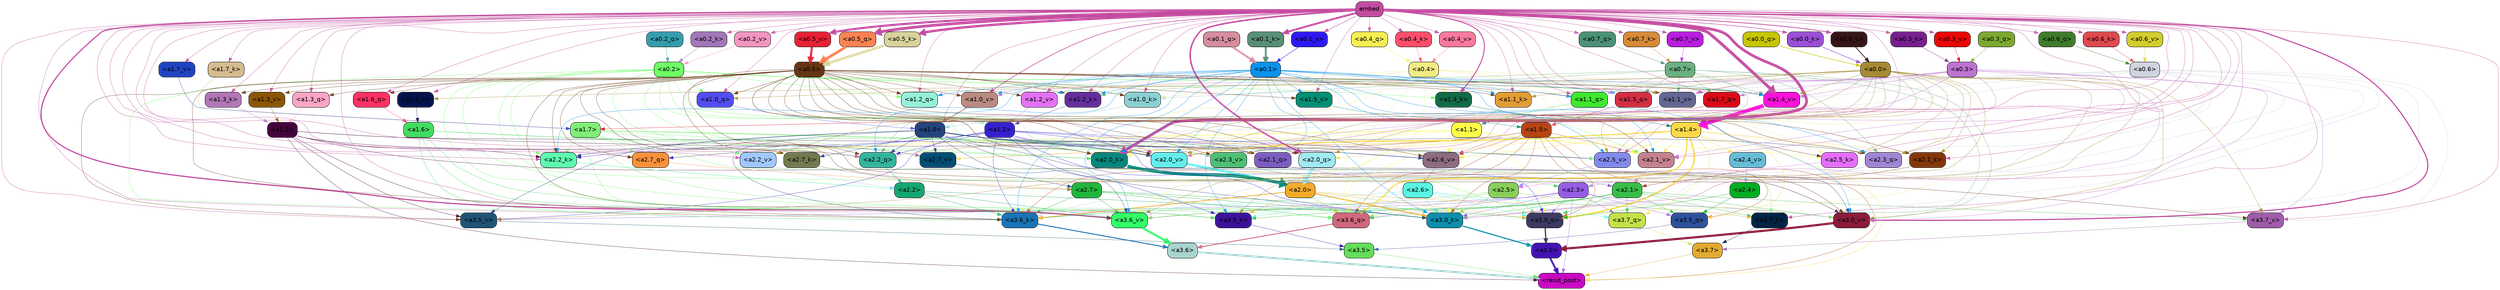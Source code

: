 strict digraph "" {
	graph [bgcolor=transparent,
		layout=dot,
		overlap=false,
		splines=true
	];
	"<a3.7>"	[color=black,
		fillcolor="#e2aa31",
		fontname=Helvetica,
		shape=box,
		style="filled, rounded"];
	"<resid_post>"	[color=black,
		fillcolor="#ca0ac3",
		fontname=Helvetica,
		shape=box,
		style="filled, rounded"];
	"<a3.7>" -> "<resid_post>"	[color="#e2aa31",
		penwidth=0.6239100098609924];
	"<a3.6>"	[color=black,
		fillcolor="#a8d4d0",
		fontname=Helvetica,
		shape=box,
		style="filled, rounded"];
	"<a3.6>" -> "<resid_post>"	[color="#a8d4d0",
		penwidth=4.569062113761902];
	"<a3.5>"	[color=black,
		fillcolor="#63de5b",
		fontname=Helvetica,
		shape=box,
		style="filled, rounded"];
	"<a3.5>" -> "<resid_post>"	[color="#63de5b",
		penwidth=0.6];
	"<a3.0>"	[color=black,
		fillcolor="#4312b6",
		fontname=Helvetica,
		shape=box,
		style="filled, rounded"];
	"<a3.0>" -> "<resid_post>"	[color="#4312b6",
		penwidth=4.283544182777405];
	"<a2.3>"	[color=black,
		fillcolor="#955de6",
		fontname=Helvetica,
		shape=box,
		style="filled, rounded"];
	"<a2.3>" -> "<resid_post>"	[color="#955de6",
		penwidth=0.6];
	"<a3.7_q>"	[color=black,
		fillcolor="#c4e149",
		fontname=Helvetica,
		shape=box,
		style="filled, rounded"];
	"<a2.3>" -> "<a3.7_q>"	[color="#955de6",
		penwidth=0.6];
	"<a3.6_q>"	[color=black,
		fillcolor="#cf687e",
		fontname=Helvetica,
		shape=box,
		style="filled, rounded"];
	"<a2.3>" -> "<a3.6_q>"	[color="#955de6",
		penwidth=0.6];
	"<a3.5_q>"	[color=black,
		fillcolor="#2d519b",
		fontname=Helvetica,
		shape=box,
		style="filled, rounded"];
	"<a2.3>" -> "<a3.5_q>"	[color="#955de6",
		penwidth=0.6];
	"<a3.0_q>"	[color=black,
		fillcolor="#3c3a61",
		fontname=Helvetica,
		shape=box,
		style="filled, rounded"];
	"<a2.3>" -> "<a3.0_q>"	[color="#955de6",
		penwidth=0.6];
	"<a3.0_k>"	[color=black,
		fillcolor="#0d8eab",
		fontname=Helvetica,
		shape=box,
		style="filled, rounded"];
	"<a2.3>" -> "<a3.0_k>"	[color="#955de6",
		penwidth=0.6];
	"<a3.6_v>"	[color=black,
		fillcolor="#31fe69",
		fontname=Helvetica,
		shape=box,
		style="filled, rounded"];
	"<a2.3>" -> "<a3.6_v>"	[color="#955de6",
		penwidth=0.6];
	"<a3.5_v>"	[color=black,
		fillcolor="#1f5475",
		fontname=Helvetica,
		shape=box,
		style="filled, rounded"];
	"<a2.3>" -> "<a3.5_v>"	[color="#955de6",
		penwidth=0.6];
	"<a3.0_v>"	[color=black,
		fillcolor="#8b1b3b",
		fontname=Helvetica,
		shape=box,
		style="filled, rounded"];
	"<a2.3>" -> "<a3.0_v>"	[color="#955de6",
		penwidth=0.6];
	"<a1.5>"	[color=black,
		fillcolor="#b74412",
		fontname=Helvetica,
		shape=box,
		style="filled, rounded"];
	"<a1.5>" -> "<resid_post>"	[color="#b74412",
		penwidth=0.6];
	"<a1.5>" -> "<a3.6_q>"	[color="#b74412",
		penwidth=0.6];
	"<a1.5>" -> "<a3.5_q>"	[color="#b74412",
		penwidth=0.6];
	"<a1.5>" -> "<a3.0_q>"	[color="#b74412",
		penwidth=0.6];
	"<a3.6_k>"	[color=black,
		fillcolor="#1a74b6",
		fontname=Helvetica,
		shape=box,
		style="filled, rounded"];
	"<a1.5>" -> "<a3.6_k>"	[color="#b74412",
		penwidth=0.6];
	"<a1.5>" -> "<a3.0_k>"	[color="#b74412",
		penwidth=0.6];
	"<a2.2_q>"	[color=black,
		fillcolor="#32b59b",
		fontname=Helvetica,
		shape=box,
		style="filled, rounded"];
	"<a1.5>" -> "<a2.2_q>"	[color="#b74412",
		penwidth=0.6];
	"<a2.7_v>"	[color=black,
		fillcolor="#024e73",
		fontname=Helvetica,
		shape=box,
		style="filled, rounded"];
	"<a1.5>" -> "<a2.7_v>"	[color="#b74412",
		penwidth=0.6];
	"<a2.6_v>"	[color=black,
		fillcolor="#8e6b80",
		fontname=Helvetica,
		shape=box,
		style="filled, rounded"];
	"<a1.5>" -> "<a2.6_v>"	[color="#b74412",
		penwidth=0.6];
	"<a2.1_v>"	[color=black,
		fillcolor="#c4818d",
		fontname=Helvetica,
		shape=box,
		style="filled, rounded"];
	"<a1.5>" -> "<a2.1_v>"	[color="#b74412",
		penwidth=0.6];
	"<a1.4>"	[color=black,
		fillcolor="#fbd947",
		fontname=Helvetica,
		shape=box,
		style="filled, rounded"];
	"<a1.4>" -> "<resid_post>"	[color="#fbd947",
		penwidth=0.6];
	"<a1.4>" -> "<a3.7_q>"	[color="#fbd947",
		penwidth=0.6];
	"<a1.4>" -> "<a3.6_q>"	[color="#fbd947",
		penwidth=2.7536282539367676];
	"<a1.4>" -> "<a3.5_q>"	[color="#fbd947",
		penwidth=0.6];
	"<a1.4>" -> "<a3.0_q>"	[color="#fbd947",
		penwidth=3.3369133472442627];
	"<a2.3_q>"	[color=black,
		fillcolor="#9f85d4",
		fontname=Helvetica,
		shape=box,
		style="filled, rounded"];
	"<a1.4>" -> "<a2.3_q>"	[color="#fbd947",
		penwidth=0.6];
	"<a1.4>" -> "<a2.2_q>"	[color="#fbd947",
		penwidth=0.6];
	"<a2.1_q>"	[color=black,
		fillcolor="#7c5cc0",
		fontname=Helvetica,
		shape=box,
		style="filled, rounded"];
	"<a1.4>" -> "<a2.1_q>"	[color="#fbd947",
		penwidth=0.6];
	"<a2.0_q>"	[color=black,
		fillcolor="#a1e8f0",
		fontname=Helvetica,
		shape=box,
		style="filled, rounded"];
	"<a1.4>" -> "<a2.0_q>"	[color="#fbd947",
		penwidth=0.6];
	"<a2.1_k>"	[color=black,
		fillcolor="#833609",
		fontname=Helvetica,
		shape=box,
		style="filled, rounded"];
	"<a1.4>" -> "<a2.1_k>"	[color="#fbd947",
		penwidth=0.6];
	"<a1.4>" -> "<a2.7_v>"	[color="#fbd947",
		penwidth=0.6];
	"<a1.4>" -> "<a2.6_v>"	[color="#fbd947",
		penwidth=0.6];
	"<a2.5_v>"	[color=black,
		fillcolor="#818aec",
		fontname=Helvetica,
		shape=box,
		style="filled, rounded"];
	"<a1.4>" -> "<a2.5_v>"	[color="#fbd947",
		penwidth=0.6];
	"<a2.4_v>"	[color=black,
		fillcolor="#65bcd7",
		fontname=Helvetica,
		shape=box,
		style="filled, rounded"];
	"<a1.4>" -> "<a2.4_v>"	[color="#fbd947",
		penwidth=0.6];
	"<a1.4>" -> "<a2.1_v>"	[color="#fbd947",
		penwidth=0.6];
	"<a2.0_v>"	[color=black,
		fillcolor="#64edeb",
		fontname=Helvetica,
		shape=box,
		style="filled, rounded"];
	"<a1.4>" -> "<a2.0_v>"	[color="#fbd947",
		penwidth=2.2818827629089355];
	"<a1.3>"	[color=black,
		fillcolor="#43033d",
		fontname=Helvetica,
		shape=box,
		style="filled, rounded"];
	"<a1.3>" -> "<resid_post>"	[color="#43033d",
		penwidth=0.6];
	"<a1.3>" -> "<a3.6_v>"	[color="#43033d",
		penwidth=0.6];
	"<a1.3>" -> "<a3.5_v>"	[color="#43033d",
		penwidth=0.6];
	"<a1.3>" -> "<a3.0_v>"	[color="#43033d",
		penwidth=0.6];
	"<a1.3>" -> "<a2.2_q>"	[color="#43033d",
		penwidth=0.6];
	"<a1.3>" -> "<a2.1_q>"	[color="#43033d",
		penwidth=0.6];
	"<a2.2_k>"	[color=black,
		fillcolor="#5cfaae",
		fontname=Helvetica,
		shape=box,
		style="filled, rounded"];
	"<a1.3>" -> "<a2.2_k>"	[color="#43033d",
		penwidth=0.6];
	"<a1.3>" -> "<a2.5_v>"	[color="#43033d",
		penwidth=0.6];
	"<a3.7_q>" -> "<a3.7>"	[color="#c4e149",
		penwidth=0.6];
	"<a3.6_q>" -> "<a3.6>"	[color="#cf687e",
		penwidth=2.0344843566417694];
	"<a3.5_q>" -> "<a3.5>"	[color="#2d519b",
		penwidth=0.6];
	"<a3.0_q>" -> "<a3.0>"	[color="#3c3a61",
		penwidth=2.863015294075012];
	"<a3.7_k>"	[color=black,
		fillcolor="#002443",
		fontname=Helvetica,
		shape=box,
		style="filled, rounded"];
	"<a3.7_k>" -> "<a3.7>"	[color="#002443",
		penwidth=0.6];
	"<a3.6_k>" -> "<a3.6>"	[color="#1a74b6",
		penwidth=2.1770318150520325];
	"<a3.5_k>"	[color=black,
		fillcolor="#3d129b",
		fontname=Helvetica,
		shape=box,
		style="filled, rounded"];
	"<a3.5_k>" -> "<a3.5>"	[color="#3d129b",
		penwidth=0.6];
	"<a3.0_k>" -> "<a3.0>"	[color="#0d8eab",
		penwidth=2.6323853135108948];
	"<a3.7_v>"	[color=black,
		fillcolor="#9f5ca9",
		fontname=Helvetica,
		shape=box,
		style="filled, rounded"];
	"<a3.7_v>" -> "<a3.7>"	[color="#9f5ca9",
		penwidth=0.6];
	"<a3.6_v>" -> "<a3.6>"	[color="#31fe69",
		penwidth=4.972373723983765];
	"<a3.5_v>" -> "<a3.5>"	[color="#1f5475",
		penwidth=0.6];
	"<a3.0_v>" -> "<a3.0>"	[color="#8b1b3b",
		penwidth=5.1638524532318115];
	"<a2.6>"	[color=black,
		fillcolor="#59f4e3",
		fontname=Helvetica,
		shape=box,
		style="filled, rounded"];
	"<a2.6>" -> "<a3.7_q>"	[color="#59f4e3",
		penwidth=0.6];
	"<a2.6>" -> "<a3.6_q>"	[color="#59f4e3",
		penwidth=0.6];
	"<a2.6>" -> "<a3.0_q>"	[color="#59f4e3",
		penwidth=0.6];
	"<a2.6>" -> "<a3.7_k>"	[color="#59f4e3",
		penwidth=0.6];
	"<a2.6>" -> "<a3.6_k>"	[color="#59f4e3",
		penwidth=0.6];
	"<a2.6>" -> "<a3.5_k>"	[color="#59f4e3",
		penwidth=0.6];
	"<a2.6>" -> "<a3.0_k>"	[color="#59f4e3",
		penwidth=0.6];
	"<a2.1>"	[color=black,
		fillcolor="#39bd4a",
		fontname=Helvetica,
		shape=box,
		style="filled, rounded"];
	"<a2.1>" -> "<a3.7_q>"	[color="#39bd4a",
		penwidth=0.6];
	"<a2.1>" -> "<a3.6_q>"	[color="#39bd4a",
		penwidth=0.6];
	"<a2.1>" -> "<a3.5_q>"	[color="#39bd4a",
		penwidth=0.6];
	"<a2.1>" -> "<a3.0_q>"	[color="#39bd4a",
		penwidth=0.6];
	"<a2.1>" -> "<a3.7_k>"	[color="#39bd4a",
		penwidth=0.6];
	"<a2.1>" -> "<a3.6_k>"	[color="#39bd4a",
		penwidth=0.6];
	"<a2.1>" -> "<a3.5_k>"	[color="#39bd4a",
		penwidth=0.6];
	"<a2.1>" -> "<a3.0_k>"	[color="#39bd4a",
		penwidth=0.6];
	"<a2.1>" -> "<a3.7_v>"	[color="#39bd4a",
		penwidth=0.6];
	"<a2.1>" -> "<a3.6_v>"	[color="#39bd4a",
		penwidth=0.6];
	"<a2.1>" -> "<a3.0_v>"	[color="#39bd4a",
		penwidth=0.6];
	"<a2.7>"	[color=black,
		fillcolor="#1eb73c",
		fontname=Helvetica,
		shape=box,
		style="filled, rounded"];
	"<a2.7>" -> "<a3.6_q>"	[color="#1eb73c",
		penwidth=0.6];
	"<a2.7>" -> "<a3.0_q>"	[color="#1eb73c",
		penwidth=0.6];
	"<a2.7>" -> "<a3.6_k>"	[color="#1eb73c",
		penwidth=0.6];
	"<a2.7>" -> "<a3.0_k>"	[color="#1eb73c",
		penwidth=0.6];
	"<a2.7>" -> "<a3.6_v>"	[color="#1eb73c",
		penwidth=0.6];
	"<a2.5>"	[color=black,
		fillcolor="#88cf59",
		fontname=Helvetica,
		shape=box,
		style="filled, rounded"];
	"<a2.5>" -> "<a3.6_q>"	[color="#88cf59",
		penwidth=0.6];
	"<a2.5>" -> "<a3.0_q>"	[color="#88cf59",
		penwidth=0.6];
	"<a2.5>" -> "<a3.0_k>"	[color="#88cf59",
		penwidth=0.6];
	"<a2.5>" -> "<a3.6_v>"	[color="#88cf59",
		penwidth=0.6];
	"<a2.5>" -> "<a3.0_v>"	[color="#88cf59",
		penwidth=0.6];
	"<a2.0>"	[color=black,
		fillcolor="#f2aa2a",
		fontname=Helvetica,
		shape=box,
		style="filled, rounded"];
	"<a2.0>" -> "<a3.6_q>"	[color="#f2aa2a",
		penwidth=0.6];
	"<a2.0>" -> "<a3.0_q>"	[color="#f2aa2a",
		penwidth=0.6];
	"<a2.0>" -> "<a3.7_k>"	[color="#f2aa2a",
		penwidth=0.6];
	"<a2.0>" -> "<a3.6_k>"	[color="#f2aa2a",
		penwidth=1.7047871947288513];
	"<a2.0>" -> "<a3.5_k>"	[color="#f2aa2a",
		penwidth=0.6];
	"<a2.0>" -> "<a3.0_k>"	[color="#f2aa2a",
		penwidth=2.239806979894638];
	"<a1.1>"	[color=black,
		fillcolor="#fdfd48",
		fontname=Helvetica,
		shape=box,
		style="filled, rounded"];
	"<a1.1>" -> "<a3.6_q>"	[color="#fdfd48",
		penwidth=0.6];
	"<a1.1>" -> "<a3.0_q>"	[color="#fdfd48",
		penwidth=0.6];
	"<a1.1>" -> "<a3.0_k>"	[color="#fdfd48",
		penwidth=0.6];
	"<a1.1>" -> "<a3.6_v>"	[color="#fdfd48",
		penwidth=0.6];
	"<a2.7_q>"	[color=black,
		fillcolor="#fa913a",
		fontname=Helvetica,
		shape=box,
		style="filled, rounded"];
	"<a1.1>" -> "<a2.7_q>"	[color="#fdfd48",
		penwidth=0.6];
	"<a2.5_k>"	[color=black,
		fillcolor="#e46dfb",
		fontname=Helvetica,
		shape=box,
		style="filled, rounded"];
	"<a1.1>" -> "<a2.5_k>"	[color="#fdfd48",
		penwidth=0.6];
	"<a2.0_k>"	[color=black,
		fillcolor="#05877d",
		fontname=Helvetica,
		shape=box,
		style="filled, rounded"];
	"<a1.1>" -> "<a2.0_k>"	[color="#fdfd48",
		penwidth=0.6];
	"<a1.1>" -> "<a2.6_v>"	[color="#fdfd48",
		penwidth=0.6];
	"<a2.2_v>"	[color=black,
		fillcolor="#a0c8ff",
		fontname=Helvetica,
		shape=box,
		style="filled, rounded"];
	"<a1.1>" -> "<a2.2_v>"	[color="#fdfd48",
		penwidth=0.6];
	"<a1.1>" -> "<a2.1_v>"	[color="#fdfd48",
		penwidth=0.6];
	"<a1.1>" -> "<a2.0_v>"	[color="#fdfd48",
		penwidth=0.6];
	"<a0.4>"	[color=black,
		fillcolor="#f1eb82",
		fontname=Helvetica,
		shape=box,
		style="filled, rounded"];
	"<a0.4>" -> "<a3.6_q>"	[color="#f1eb82",
		penwidth=0.6];
	"<a0.4>" -> "<a3.0_q>"	[color="#f1eb82",
		penwidth=0.6];
	"<a0.4>" -> "<a3.6_k>"	[color="#f1eb82",
		penwidth=0.6];
	"<a0.4>" -> "<a2.5_k>"	[color="#f1eb82",
		penwidth=0.6];
	"<a0.4>" -> "<a2.0_k>"	[color="#f1eb82",
		penwidth=0.6];
	"<a1.4_k>"	[color=black,
		fillcolor="#106a45",
		fontname=Helvetica,
		shape=box,
		style="filled, rounded"];
	"<a0.4>" -> "<a1.4_k>"	[color="#f1eb82",
		penwidth=0.6];
	"<a1.1_k>"	[color=black,
		fillcolor="#e39c34",
		fontname=Helvetica,
		shape=box,
		style="filled, rounded"];
	"<a0.4>" -> "<a1.1_k>"	[color="#f1eb82",
		penwidth=0.6];
	"<a1.0_k>"	[color=black,
		fillcolor="#8ad0d2",
		fontname=Helvetica,
		shape=box,
		style="filled, rounded"];
	"<a0.4>" -> "<a1.0_k>"	[color="#f1eb82",
		penwidth=0.6];
	"<a1.4_v>"	[color=black,
		fillcolor="#fa12db",
		fontname=Helvetica,
		shape=box,
		style="filled, rounded"];
	"<a0.4>" -> "<a1.4_v>"	[color="#f1eb82",
		penwidth=0.6];
	"<a1.2_v>"	[color=black,
		fillcolor="#e371f2",
		fontname=Helvetica,
		shape=box,
		style="filled, rounded"];
	"<a0.4>" -> "<a1.2_v>"	[color="#f1eb82",
		penwidth=0.6];
	"<a0.2>"	[color=black,
		fillcolor="#6ffe66",
		fontname=Helvetica,
		shape=box,
		style="filled, rounded"];
	"<a0.2>" -> "<a3.6_q>"	[color="#6ffe66",
		penwidth=0.6];
	"<a0.2>" -> "<a3.0_q>"	[color="#6ffe66",
		penwidth=0.6];
	"<a0.2>" -> "<a3.6_k>"	[color="#6ffe66",
		penwidth=0.6];
	"<a0.2>" -> "<a3.0_k>"	[color="#6ffe66",
		penwidth=0.6];
	"<a0.2>" -> "<a2.2_q>"	[color="#6ffe66",
		penwidth=0.6];
	"<a0.2>" -> "<a2.2_k>"	[color="#6ffe66",
		penwidth=0.6];
	"<a0.2>" -> "<a2.0_k>"	[color="#6ffe66",
		penwidth=0.6];
	"<a0.2>" -> "<a2.7_v>"	[color="#6ffe66",
		penwidth=0.6];
	"<a0.2>" -> "<a2.1_v>"	[color="#6ffe66",
		penwidth=0.6];
	"<a0.2>" -> "<a2.0_v>"	[color="#6ffe66",
		penwidth=0.6];
	"<a1.5_q>"	[color=black,
		fillcolor="#d42d42",
		fontname=Helvetica,
		shape=box,
		style="filled, rounded"];
	"<a0.2>" -> "<a1.5_q>"	[color="#6ffe66",
		penwidth=0.6];
	"<a1.2_q>"	[color=black,
		fillcolor="#95f2d8",
		fontname=Helvetica,
		shape=box,
		style="filled, rounded"];
	"<a0.2>" -> "<a1.2_q>"	[color="#6ffe66",
		penwidth=0.6];
	"<a1.0_q>"	[color=black,
		fillcolor="#524df2",
		fontname=Helvetica,
		shape=box,
		style="filled, rounded"];
	"<a0.2>" -> "<a1.0_q>"	[color="#6ffe66",
		penwidth=0.6];
	"<a0.2>" -> "<a1.4_k>"	[color="#6ffe66",
		penwidth=0.6];
	"<a0.2>" -> "<a1.0_k>"	[color="#6ffe66",
		penwidth=0.6];
	"<a0.2>" -> "<a1.4_v>"	[color="#6ffe66",
		penwidth=0.6];
	"<a2.4>"	[color=black,
		fillcolor="#03ad20",
		fontname=Helvetica,
		shape=box,
		style="filled, rounded"];
	"<a2.4>" -> "<a3.5_q>"	[color="#03ad20",
		penwidth=0.6];
	"<a2.4>" -> "<a3.0_q>"	[color="#03ad20",
		penwidth=0.6];
	"<a1.2>"	[color=black,
		fillcolor="#351fcf",
		fontname=Helvetica,
		shape=box,
		style="filled, rounded"];
	"<a1.2>" -> "<a3.0_q>"	[color="#351fcf",
		penwidth=0.6];
	"<a1.2>" -> "<a3.6_k>"	[color="#351fcf",
		penwidth=0.6];
	"<a1.2>" -> "<a3.5_k>"	[color="#351fcf",
		penwidth=0.6];
	"<a1.2>" -> "<a3.0_k>"	[color="#351fcf",
		penwidth=0.6];
	"<a1.2>" -> "<a3.5_v>"	[color="#351fcf",
		penwidth=0.6];
	"<a1.2>" -> "<a2.7_q>"	[color="#351fcf",
		penwidth=0.6];
	"<a1.2>" -> "<a2.2_q>"	[color="#351fcf",
		penwidth=0.6];
	"<a1.2>" -> "<a2.2_k>"	[color="#351fcf",
		penwidth=0.6];
	"<a1.2>" -> "<a2.6_v>"	[color="#351fcf",
		penwidth=0.6];
	"<a1.2>" -> "<a2.5_v>"	[color="#351fcf",
		penwidth=0.6];
	"<a2.3_v>"	[color=black,
		fillcolor="#4ebf75",
		fontname=Helvetica,
		shape=box,
		style="filled, rounded"];
	"<a1.2>" -> "<a2.3_v>"	[color="#351fcf",
		penwidth=0.6];
	"<a1.2>" -> "<a2.0_v>"	[color="#351fcf",
		penwidth=0.6];
	"<a1.7>"	[color=black,
		fillcolor="#7fee78",
		fontname=Helvetica,
		shape=box,
		style="filled, rounded"];
	"<a1.7>" -> "<a3.7_k>"	[color="#7fee78",
		penwidth=0.6];
	"<a1.7>" -> "<a3.5_k>"	[color="#7fee78",
		penwidth=0.6];
	"<a1.7>" -> "<a3.6_v>"	[color="#7fee78",
		penwidth=0.6];
	"<a1.7>" -> "<a2.7_q>"	[color="#7fee78",
		penwidth=0.6];
	"<a1.7>" -> "<a2.2_q>"	[color="#7fee78",
		penwidth=0.6];
	"<a1.7>" -> "<a2.0_q>"	[color="#7fee78",
		penwidth=0.6];
	"<a1.7>" -> "<a2.2_k>"	[color="#7fee78",
		penwidth=0.6];
	"<a1.7>" -> "<a2.0_k>"	[color="#7fee78",
		penwidth=0.6];
	"<a1.7>" -> "<a2.5_v>"	[color="#7fee78",
		penwidth=0.6];
	"<a1.7>" -> "<a2.3_v>"	[color="#7fee78",
		penwidth=0.6];
	"<a1.7>" -> "<a2.2_v>"	[color="#7fee78",
		penwidth=0.6];
	"<a0.7>"	[color=black,
		fillcolor="#6ab080",
		fontname=Helvetica,
		shape=box,
		style="filled, rounded"];
	"<a0.7>" -> "<a3.7_k>"	[color="#6ab080",
		penwidth=0.6];
	"<a0.7>" -> "<a3.0_v>"	[color="#6ab080",
		penwidth=0.6];
	"<a0.7>" -> "<a2.3_q>"	[color="#6ab080",
		penwidth=0.6];
	"<a0.7>" -> "<a2.2_q>"	[color="#6ab080",
		penwidth=0.6];
	"<a1.7_q>"	[color=black,
		fillcolor="#dc0918",
		fontname=Helvetica,
		shape=box,
		style="filled, rounded"];
	"<a0.7>" -> "<a1.7_q>"	[color="#6ab080",
		penwidth=0.6];
	"<a0.7>" -> "<a1.5_q>"	[color="#6ab080",
		penwidth=0.6];
	"<a1.1_q>"	[color=black,
		fillcolor="#3fe72e",
		fontname=Helvetica,
		shape=box,
		style="filled, rounded"];
	"<a0.7>" -> "<a1.1_q>"	[color="#6ab080",
		penwidth=0.6];
	"<a1.2_k>"	[color=black,
		fillcolor="#642e9c",
		fontname=Helvetica,
		shape=box,
		style="filled, rounded"];
	"<a0.7>" -> "<a1.2_k>"	[color="#6ab080",
		penwidth=0.6];
	"<a0.7>" -> "<a1.0_k>"	[color="#6ab080",
		penwidth=0.6];
	"<a0.7>" -> "<a1.4_v>"	[color="#6ab080",
		penwidth=0.6];
	"<a1.1_v>"	[color=black,
		fillcolor="#646694",
		fontname=Helvetica,
		shape=box,
		style="filled, rounded"];
	"<a0.7>" -> "<a1.1_v>"	[color="#6ab080",
		penwidth=0.6];
	"<a0.6>"	[color=black,
		fillcolor="#d0d4e0",
		fontname=Helvetica,
		shape=box,
		style="filled, rounded"];
	"<a0.6>" -> "<a3.7_k>"	[color="#d0d4e0",
		penwidth=0.6];
	"<a0.6>" -> "<a3.6_k>"	[color="#d0d4e0",
		penwidth=0.6];
	"<a0.6>" -> "<a3.0_k>"	[color="#d0d4e0",
		penwidth=0.6];
	"<a0.6>" -> "<a3.7_v>"	[color="#d0d4e0",
		penwidth=0.6];
	"<a0.6>" -> "<a3.6_v>"	[color="#d0d4e0",
		penwidth=0.6];
	"<a0.6>" -> "<a3.0_v>"	[color="#d0d4e0",
		penwidth=0.6];
	"<a0.6>" -> "<a2.3_q>"	[color="#d0d4e0",
		penwidth=0.6];
	"<a0.6>" -> "<a2.2_q>"	[color="#d0d4e0",
		penwidth=0.6];
	"<a0.6>" -> "<a1.5_q>"	[color="#d0d4e0",
		penwidth=0.6];
	"<a0.6>" -> "<a1.2_q>"	[color="#d0d4e0",
		penwidth=0.6];
	"<a0.6>" -> "<a1.0_k>"	[color="#d0d4e0",
		penwidth=0.6];
	"<a0.6>" -> "<a1.4_v>"	[color="#d0d4e0",
		penwidth=0.6];
	embed	[color=black,
		fillcolor="#c24b9f",
		fontname=Helvetica,
		shape=box,
		style="filled, rounded"];
	embed -> "<a3.7_k>"	[color="#c24b9f",
		penwidth=0.6];
	embed -> "<a3.6_k>"	[color="#c24b9f",
		penwidth=0.6];
	embed -> "<a3.5_k>"	[color="#c24b9f",
		penwidth=0.6];
	embed -> "<a3.0_k>"	[color="#c24b9f",
		penwidth=0.6];
	embed -> "<a3.7_v>"	[color="#c24b9f",
		penwidth=0.6];
	embed -> "<a3.6_v>"	[color="#c24b9f",
		penwidth=2.7369276881217957];
	embed -> "<a3.5_v>"	[color="#c24b9f",
		penwidth=0.6];
	embed -> "<a3.0_v>"	[color="#c24b9f",
		penwidth=2.5778204202651978];
	embed -> "<a2.7_q>"	[color="#c24b9f",
		penwidth=0.6];
	embed -> "<a2.3_q>"	[color="#c24b9f",
		penwidth=0.6];
	embed -> "<a2.2_q>"	[color="#c24b9f",
		penwidth=0.6];
	embed -> "<a2.1_q>"	[color="#c24b9f",
		penwidth=0.6];
	embed -> "<a2.0_q>"	[color="#c24b9f",
		penwidth=3.459219217300415];
	embed -> "<a2.5_k>"	[color="#c24b9f",
		penwidth=0.6];
	embed -> "<a2.2_k>"	[color="#c24b9f",
		penwidth=0.6363201141357422];
	embed -> "<a2.1_k>"	[color="#c24b9f",
		penwidth=0.6];
	embed -> "<a2.0_k>"	[color="#c24b9f",
		penwidth=6.407642982900143];
	embed -> "<a2.7_v>"	[color="#c24b9f",
		penwidth=0.6];
	embed -> "<a2.6_v>"	[color="#c24b9f",
		penwidth=0.6];
	embed -> "<a2.5_v>"	[color="#c24b9f",
		penwidth=0.6];
	embed -> "<a2.3_v>"	[color="#c24b9f",
		penwidth=0.6];
	embed -> "<a2.2_v>"	[color="#c24b9f",
		penwidth=0.6175012588500977];
	embed -> "<a2.1_v>"	[color="#c24b9f",
		penwidth=0.6];
	embed -> "<a2.0_v>"	[color="#c24b9f",
		penwidth=0.6];
	embed -> "<a1.7_q>"	[color="#c24b9f",
		penwidth=0.6];
	"<a1.6_q>"	[color=black,
		fillcolor="#fe3162",
		fontname=Helvetica,
		shape=box,
		style="filled, rounded"];
	embed -> "<a1.6_q>"	[color="#c24b9f",
		penwidth=0.6];
	embed -> "<a1.5_q>"	[color="#c24b9f",
		penwidth=0.6186923980712891];
	"<a1.3_q>"	[color=black,
		fillcolor="#faa6c6",
		fontname=Helvetica,
		shape=box,
		style="filled, rounded"];
	embed -> "<a1.3_q>"	[color="#c24b9f",
		penwidth=0.6];
	embed -> "<a1.2_q>"	[color="#c24b9f",
		penwidth=0.6];
	embed -> "<a1.1_q>"	[color="#c24b9f",
		penwidth=0.6];
	embed -> "<a1.0_q>"	[color="#c24b9f",
		penwidth=0.6];
	"<a1.7_k>"	[color=black,
		fillcolor="#d5bb8e",
		fontname=Helvetica,
		shape=box,
		style="filled, rounded"];
	embed -> "<a1.7_k>"	[color="#c24b9f",
		penwidth=0.6];
	embed -> "<a1.4_k>"	[color="#c24b9f",
		penwidth=2.1454997062683105];
	"<a1.3_k>"	[color=black,
		fillcolor="#b276b6",
		fontname=Helvetica,
		shape=box,
		style="filled, rounded"];
	embed -> "<a1.3_k>"	[color="#c24b9f",
		penwidth=0.6];
	embed -> "<a1.2_k>"	[color="#c24b9f",
		penwidth=0.6];
	embed -> "<a1.1_k>"	[color="#c24b9f",
		penwidth=0.6];
	embed -> "<a1.0_k>"	[color="#c24b9f",
		penwidth=0.6];
	"<a1.7_v>"	[color=black,
		fillcolor="#2044c2",
		fontname=Helvetica,
		shape=box,
		style="filled, rounded"];
	embed -> "<a1.7_v>"	[color="#c24b9f",
		penwidth=0.6];
	"<a1.6_v>"	[color=black,
		fillcolor="#05124b",
		fontname=Helvetica,
		shape=box,
		style="filled, rounded"];
	embed -> "<a1.6_v>"	[color="#c24b9f",
		penwidth=0.6];
	"<a1.5_v>"	[color=black,
		fillcolor="#038f74",
		fontname=Helvetica,
		shape=box,
		style="filled, rounded"];
	embed -> "<a1.5_v>"	[color="#c24b9f",
		penwidth=0.6];
	embed -> "<a1.4_v>"	[color="#c24b9f",
		penwidth=6.860090345144272];
	"<a1.3_v>"	[color=black,
		fillcolor="#8b5604",
		fontname=Helvetica,
		shape=box,
		style="filled, rounded"];
	embed -> "<a1.3_v>"	[color="#c24b9f",
		penwidth=0.6];
	embed -> "<a1.2_v>"	[color="#c24b9f",
		penwidth=0.6];
	embed -> "<a1.1_v>"	[color="#c24b9f",
		penwidth=0.6];
	"<a1.0_v>"	[color=black,
		fillcolor="#ba8a81",
		fontname=Helvetica,
		shape=box,
		style="filled, rounded"];
	embed -> "<a1.0_v>"	[color="#c24b9f",
		penwidth=1.2940821647644043];
	"<a0.7_q>"	[color=black,
		fillcolor="#4c9177",
		fontname=Helvetica,
		shape=box,
		style="filled, rounded"];
	embed -> "<a0.7_q>"	[color="#c24b9f",
		penwidth=0.6];
	"<a0.6_q>"	[color=black,
		fillcolor="#3e7b2a",
		fontname=Helvetica,
		shape=box,
		style="filled, rounded"];
	embed -> "<a0.6_q>"	[color="#c24b9f",
		penwidth=0.6];
	"<a0.5_q>"	[color=black,
		fillcolor="#fb8252",
		fontname=Helvetica,
		shape=box,
		style="filled, rounded"];
	embed -> "<a0.5_q>"	[color="#c24b9f",
		penwidth=6.432046175003052];
	"<a0.4_q>"	[color=black,
		fillcolor="#f6ee51",
		fontname=Helvetica,
		shape=box,
		style="filled, rounded"];
	embed -> "<a0.4_q>"	[color="#c24b9f",
		penwidth=0.6];
	"<a0.7_k>"	[color=black,
		fillcolor="#d78a38",
		fontname=Helvetica,
		shape=box,
		style="filled, rounded"];
	embed -> "<a0.7_k>"	[color="#c24b9f",
		penwidth=0.6];
	"<a0.6_k>"	[color=black,
		fillcolor="#de494f",
		fontname=Helvetica,
		shape=box,
		style="filled, rounded"];
	embed -> "<a0.6_k>"	[color="#c24b9f",
		penwidth=0.6];
	"<a0.5_k>"	[color=black,
		fillcolor="#d9d29b",
		fontname=Helvetica,
		shape=box,
		style="filled, rounded"];
	embed -> "<a0.5_k>"	[color="#c24b9f",
		penwidth=5.6277079582214355];
	"<a0.4_k>"	[color=black,
		fillcolor="#ff4d6a",
		fontname=Helvetica,
		shape=box,
		style="filled, rounded"];
	embed -> "<a0.4_k>"	[color="#c24b9f",
		penwidth=0.6];
	"<a0.3_k>"	[color=black,
		fillcolor="#771f8f",
		fontname=Helvetica,
		shape=box,
		style="filled, rounded"];
	embed -> "<a0.3_k>"	[color="#c24b9f",
		penwidth=0.6];
	"<a0.2_k>"	[color=black,
		fillcolor="#a277b8",
		fontname=Helvetica,
		shape=box,
		style="filled, rounded"];
	embed -> "<a0.2_k>"	[color="#c24b9f",
		penwidth=0.6036472320556641];
	"<a0.1_k>"	[color=black,
		fillcolor="#588e78",
		fontname=Helvetica,
		shape=box,
		style="filled, rounded"];
	embed -> "<a0.1_k>"	[color="#c24b9f",
		penwidth=4.451653957366943];
	"<a0.0_k>"	[color=black,
		fillcolor="#9b4ed7",
		fontname=Helvetica,
		shape=box,
		style="filled, rounded"];
	embed -> "<a0.0_k>"	[color="#c24b9f",
		penwidth=1.1249923706054688];
	"<a0.7_v>"	[color=black,
		fillcolor="#b91ddf",
		fontname=Helvetica,
		shape=box,
		style="filled, rounded"];
	embed -> "<a0.7_v>"	[color="#c24b9f",
		penwidth=0.6];
	"<a0.6_v>"	[color=black,
		fillcolor="#d2cc2d",
		fontname=Helvetica,
		shape=box,
		style="filled, rounded"];
	embed -> "<a0.6_v>"	[color="#c24b9f",
		penwidth=0.6];
	"<a0.5_v>"	[color=black,
		fillcolor="#e62136",
		fontname=Helvetica,
		shape=box,
		style="filled, rounded"];
	embed -> "<a0.5_v>"	[color="#c24b9f",
		penwidth=4.899768829345703];
	"<a0.4_v>"	[color=black,
		fillcolor="#fb789e",
		fontname=Helvetica,
		shape=box,
		style="filled, rounded"];
	embed -> "<a0.4_v>"	[color="#c24b9f",
		penwidth=0.6];
	"<a0.3_v>"	[color=black,
		fillcolor="#e90706",
		fontname=Helvetica,
		shape=box,
		style="filled, rounded"];
	embed -> "<a0.3_v>"	[color="#c24b9f",
		penwidth=0.6];
	"<a0.2_v>"	[color=black,
		fillcolor="#f295c0",
		fontname=Helvetica,
		shape=box,
		style="filled, rounded"];
	embed -> "<a0.2_v>"	[color="#c24b9f",
		penwidth=0.6];
	"<a0.1_v>"	[color=black,
		fillcolor="#2e18f2",
		fontname=Helvetica,
		shape=box,
		style="filled, rounded"];
	embed -> "<a0.1_v>"	[color="#c24b9f",
		penwidth=0.8765974044799805];
	"<a0.0_v>"	[color=black,
		fillcolor="#371417",
		fontname=Helvetica,
		shape=box,
		style="filled, rounded"];
	embed -> "<a0.0_v>"	[color="#c24b9f",
		penwidth=1.6807727813720703];
	"<a2.2>"	[color=black,
		fillcolor="#13a670",
		fontname=Helvetica,
		shape=box,
		style="filled, rounded"];
	"<a2.2>" -> "<a3.6_k>"	[color="#13a670",
		penwidth=0.6];
	"<a2.2>" -> "<a3.0_k>"	[color="#13a670",
		penwidth=0.6];
	"<a2.2>" -> "<a3.6_v>"	[color="#13a670",
		penwidth=0.6];
	"<a1.6>"	[color=black,
		fillcolor="#41dc5f",
		fontname=Helvetica,
		shape=box,
		style="filled, rounded"];
	"<a1.6>" -> "<a3.6_k>"	[color="#41dc5f",
		penwidth=0.6];
	"<a1.6>" -> "<a3.5_k>"	[color="#41dc5f",
		penwidth=0.6];
	"<a1.6>" -> "<a3.6_v>"	[color="#41dc5f",
		penwidth=0.6];
	"<a1.6>" -> "<a2.0_k>"	[color="#41dc5f",
		penwidth=0.6];
	"<a1.6>" -> "<a2.0_v>"	[color="#41dc5f",
		penwidth=0.6];
	"<a1.0>"	[color=black,
		fillcolor="#24437d",
		fontname=Helvetica,
		shape=box,
		style="filled, rounded"];
	"<a1.0>" -> "<a3.6_k>"	[color="#24437d",
		penwidth=0.6];
	"<a1.0>" -> "<a3.0_k>"	[color="#24437d",
		penwidth=0.6];
	"<a1.0>" -> "<a3.6_v>"	[color="#24437d",
		penwidth=0.6];
	"<a1.0>" -> "<a3.5_v>"	[color="#24437d",
		penwidth=0.6];
	"<a1.0>" -> "<a3.0_v>"	[color="#24437d",
		penwidth=0.6];
	"<a1.0>" -> "<a2.3_q>"	[color="#24437d",
		penwidth=0.6];
	"<a1.0>" -> "<a2.2_q>"	[color="#24437d",
		penwidth=0.6];
	"<a1.0>" -> "<a2.1_q>"	[color="#24437d",
		penwidth=0.6];
	"<a2.7_k>"	[color=black,
		fillcolor="#72794f",
		fontname=Helvetica,
		shape=box,
		style="filled, rounded"];
	"<a1.0>" -> "<a2.7_k>"	[color="#24437d",
		penwidth=0.6];
	"<a1.0>" -> "<a2.2_k>"	[color="#24437d",
		penwidth=0.6];
	"<a1.0>" -> "<a2.0_k>"	[color="#24437d",
		penwidth=0.6];
	"<a1.0>" -> "<a2.7_v>"	[color="#24437d",
		penwidth=0.6];
	"<a1.0>" -> "<a2.6_v>"	[color="#24437d",
		penwidth=0.6];
	"<a1.0>" -> "<a2.0_v>"	[color="#24437d",
		penwidth=1.2978954315185547];
	"<a0.5>"	[color=black,
		fillcolor="#653514",
		fontname=Helvetica,
		shape=box,
		style="filled, rounded"];
	"<a0.5>" -> "<a3.6_k>"	[color="#653514",
		penwidth=0.6];
	"<a0.5>" -> "<a3.7_v>"	[color="#653514",
		penwidth=0.6];
	"<a0.5>" -> "<a3.6_v>"	[color="#653514",
		penwidth=0.6];
	"<a0.5>" -> "<a3.5_v>"	[color="#653514",
		penwidth=0.6];
	"<a0.5>" -> "<a3.0_v>"	[color="#653514",
		penwidth=0.6];
	"<a0.5>" -> "<a2.7_q>"	[color="#653514",
		penwidth=0.6];
	"<a0.5>" -> "<a2.3_q>"	[color="#653514",
		penwidth=0.6];
	"<a0.5>" -> "<a2.2_q>"	[color="#653514",
		penwidth=0.6];
	"<a0.5>" -> "<a2.1_q>"	[color="#653514",
		penwidth=0.6];
	"<a0.5>" -> "<a2.0_q>"	[color="#653514",
		penwidth=0.6];
	"<a0.5>" -> "<a2.7_k>"	[color="#653514",
		penwidth=0.6];
	"<a0.5>" -> "<a2.5_k>"	[color="#653514",
		penwidth=0.6];
	"<a0.5>" -> "<a2.2_k>"	[color="#653514",
		penwidth=0.6];
	"<a0.5>" -> "<a2.1_k>"	[color="#653514",
		penwidth=0.6];
	"<a0.5>" -> "<a2.0_k>"	[color="#653514",
		penwidth=0.7721366882324219];
	"<a0.5>" -> "<a2.6_v>"	[color="#653514",
		penwidth=0.6];
	"<a0.5>" -> "<a2.3_v>"	[color="#653514",
		penwidth=0.6];
	"<a0.5>" -> "<a2.1_v>"	[color="#653514",
		penwidth=0.6];
	"<a0.5>" -> "<a2.0_v>"	[color="#653514",
		penwidth=0.6];
	"<a0.5>" -> "<a1.6_q>"	[color="#653514",
		penwidth=0.6];
	"<a0.5>" -> "<a1.3_q>"	[color="#653514",
		penwidth=0.6];
	"<a0.5>" -> "<a1.2_q>"	[color="#653514",
		penwidth=0.6];
	"<a0.5>" -> "<a1.1_q>"	[color="#653514",
		penwidth=0.6];
	"<a0.5>" -> "<a1.0_q>"	[color="#653514",
		penwidth=0.6];
	"<a0.5>" -> "<a1.3_k>"	[color="#653514",
		penwidth=0.6];
	"<a0.5>" -> "<a1.2_k>"	[color="#653514",
		penwidth=0.6];
	"<a0.5>" -> "<a1.1_k>"	[color="#653514",
		penwidth=0.6];
	"<a0.5>" -> "<a1.0_k>"	[color="#653514",
		penwidth=0.6];
	"<a0.5>" -> "<a1.5_v>"	[color="#653514",
		penwidth=0.6];
	"<a0.5>" -> "<a1.4_v>"	[color="#653514",
		penwidth=1.0206317901611328];
	"<a0.5>" -> "<a1.3_v>"	[color="#653514",
		penwidth=0.6];
	"<a0.5>" -> "<a1.2_v>"	[color="#653514",
		penwidth=0.6];
	"<a0.5>" -> "<a1.1_v>"	[color="#653514",
		penwidth=0.6];
	"<a0.5>" -> "<a1.0_v>"	[color="#653514",
		penwidth=0.6];
	"<a0.1>"	[color=black,
		fillcolor="#0a92eb",
		fontname=Helvetica,
		shape=box,
		style="filled, rounded"];
	"<a0.1>" -> "<a3.6_k>"	[color="#0a92eb",
		penwidth=0.6];
	"<a0.1>" -> "<a3.5_k>"	[color="#0a92eb",
		penwidth=0.6];
	"<a0.1>" -> "<a3.0_k>"	[color="#0a92eb",
		penwidth=0.6];
	"<a0.1>" -> "<a3.6_v>"	[color="#0a92eb",
		penwidth=0.6];
	"<a0.1>" -> "<a3.0_v>"	[color="#0a92eb",
		penwidth=0.6];
	"<a0.1>" -> "<a2.3_q>"	[color="#0a92eb",
		penwidth=0.6];
	"<a0.1>" -> "<a2.2_q>"	[color="#0a92eb",
		penwidth=0.6];
	"<a0.1>" -> "<a2.2_k>"	[color="#0a92eb",
		penwidth=0.6];
	"<a0.1>" -> "<a2.0_k>"	[color="#0a92eb",
		penwidth=0.6];
	"<a0.1>" -> "<a2.5_v>"	[color="#0a92eb",
		penwidth=0.6];
	"<a0.1>" -> "<a2.3_v>"	[color="#0a92eb",
		penwidth=0.6];
	"<a0.1>" -> "<a2.1_v>"	[color="#0a92eb",
		penwidth=0.6];
	"<a0.1>" -> "<a2.0_v>"	[color="#0a92eb",
		penwidth=0.6];
	"<a0.1>" -> "<a1.5_q>"	[color="#0a92eb",
		penwidth=0.6];
	"<a0.1>" -> "<a1.2_q>"	[color="#0a92eb",
		penwidth=0.6];
	"<a0.1>" -> "<a1.1_q>"	[color="#0a92eb",
		penwidth=0.6];
	"<a0.1>" -> "<a1.2_k>"	[color="#0a92eb",
		penwidth=0.6];
	"<a0.1>" -> "<a1.1_k>"	[color="#0a92eb",
		penwidth=0.6];
	"<a0.1>" -> "<a1.5_v>"	[color="#0a92eb",
		penwidth=0.6];
	"<a0.1>" -> "<a1.4_v>"	[color="#0a92eb",
		penwidth=0.6];
	"<a0.1>" -> "<a1.2_v>"	[color="#0a92eb",
		penwidth=0.6];
	"<a0.1>" -> "<a1.0_v>"	[color="#0a92eb",
		penwidth=0.6];
	"<a0.0>"	[color=black,
		fillcolor="#a78a32",
		fontname=Helvetica,
		shape=box,
		style="filled, rounded"];
	"<a0.0>" -> "<a3.5_k>"	[color="#a78a32",
		penwidth=0.6];
	"<a0.0>" -> "<a3.7_v>"	[color="#a78a32",
		penwidth=0.6];
	"<a0.0>" -> "<a3.6_v>"	[color="#a78a32",
		penwidth=0.6];
	"<a0.0>" -> "<a3.5_v>"	[color="#a78a32",
		penwidth=0.6];
	"<a0.0>" -> "<a3.0_v>"	[color="#a78a32",
		penwidth=0.6];
	"<a0.0>" -> "<a2.3_q>"	[color="#a78a32",
		penwidth=0.6];
	"<a0.0>" -> "<a2.0_q>"	[color="#a78a32",
		penwidth=0.6];
	"<a0.0>" -> "<a2.5_k>"	[color="#a78a32",
		penwidth=0.6];
	"<a0.0>" -> "<a2.1_k>"	[color="#a78a32",
		penwidth=0.6];
	"<a0.0>" -> "<a2.0_k>"	[color="#a78a32",
		penwidth=0.6];
	"<a0.0>" -> "<a2.5_v>"	[color="#a78a32",
		penwidth=0.6];
	"<a0.0>" -> "<a2.3_v>"	[color="#a78a32",
		penwidth=0.6];
	"<a0.0>" -> "<a2.2_v>"	[color="#a78a32",
		penwidth=0.6];
	"<a0.0>" -> "<a2.0_v>"	[color="#a78a32",
		penwidth=0.6];
	"<a0.0>" -> "<a1.5_q>"	[color="#a78a32",
		penwidth=0.6];
	"<a0.0>" -> "<a1.0_q>"	[color="#a78a32",
		penwidth=0.6];
	"<a0.0>" -> "<a1.1_k>"	[color="#a78a32",
		penwidth=0.6];
	"<a0.0>" -> "<a1.6_v>"	[color="#a78a32",
		penwidth=0.6];
	"<a0.0>" -> "<a1.4_v>"	[color="#a78a32",
		penwidth=0.6];
	"<a0.0>" -> "<a1.1_v>"	[color="#a78a32",
		penwidth=0.6];
	"<a0.3>"	[color=black,
		fillcolor="#bd73d0",
		fontname=Helvetica,
		shape=box,
		style="filled, rounded"];
	"<a0.3>" -> "<a3.0_k>"	[color="#bd73d0",
		penwidth=0.6];
	"<a0.3>" -> "<a3.7_v>"	[color="#bd73d0",
		penwidth=0.6];
	"<a0.3>" -> "<a3.0_v>"	[color="#bd73d0",
		penwidth=0.6];
	"<a0.3>" -> "<a2.5_v>"	[color="#bd73d0",
		penwidth=0.6];
	"<a0.3>" -> "<a2.1_v>"	[color="#bd73d0",
		penwidth=0.6];
	"<a0.3>" -> "<a2.0_v>"	[color="#bd73d0",
		penwidth=0.6];
	"<a0.3>" -> "<a1.7_q>"	[color="#bd73d0",
		penwidth=0.6];
	"<a0.3>" -> "<a1.1_q>"	[color="#bd73d0",
		penwidth=0.6];
	"<a0.3>" -> "<a1.4_v>"	[color="#bd73d0",
		penwidth=0.6];
	"<a0.3>" -> "<a1.1_v>"	[color="#bd73d0",
		penwidth=0.6];
	"<a0.3>" -> "<a1.0_v>"	[color="#bd73d0",
		penwidth=0.6];
	"<a2.7_q>" -> "<a2.7>"	[color="#fa913a",
		penwidth=0.6];
	"<a2.3_q>" -> "<a2.3>"	[color="#9f85d4",
		penwidth=0.6];
	"<a2.2_q>" -> "<a2.2>"	[color="#32b59b",
		penwidth=0.7441773414611816];
	"<a2.1_q>" -> "<a2.1>"	[color="#7c5cc0",
		penwidth=0.6];
	"<a2.0_q>" -> "<a2.0>"	[color="#a1e8f0",
		penwidth=6.422367453575134];
	"<a2.7_k>" -> "<a2.7>"	[color="#72794f",
		penwidth=0.6];
	"<a2.5_k>" -> "<a2.5>"	[color="#e46dfb",
		penwidth=0.6];
	"<a2.2_k>" -> "<a2.2>"	[color="#5cfaae",
		penwidth=0.8810110092163086];
	"<a2.1_k>" -> "<a2.1>"	[color="#833609",
		penwidth=0.6];
	"<a2.0_k>" -> "<a2.0>"	[color="#05877d",
		penwidth=7.398894429206848];
	"<a2.7_v>" -> "<a2.7>"	[color="#024e73",
		penwidth=0.6];
	"<a2.6_v>" -> "<a2.6>"	[color="#8e6b80",
		penwidth=0.6];
	"<a2.5_v>" -> "<a2.5>"	[color="#818aec",
		penwidth=0.6];
	"<a2.4_v>" -> "<a2.4>"	[color="#65bcd7",
		penwidth=0.6];
	"<a2.3_v>" -> "<a2.3>"	[color="#4ebf75",
		penwidth=0.6];
	"<a2.2_v>" -> "<a2.2>"	[color="#a0c8ff",
		penwidth=0.6];
	"<a2.1_v>" -> "<a2.1>"	[color="#c4818d",
		penwidth=0.6];
	"<a2.0_v>" -> "<a2.0>"	[color="#64edeb",
		penwidth=5.395828627049923];
	"<a1.7_q>" -> "<a1.7>"	[color="#dc0918",
		penwidth=0.6];
	"<a1.6_q>" -> "<a1.6>"	[color="#fe3162",
		penwidth=0.6];
	"<a1.5_q>" -> "<a1.5>"	[color="#d42d42",
		penwidth=0.6];
	"<a1.3_q>" -> "<a1.3>"	[color="#faa6c6",
		penwidth=0.6];
	"<a1.2_q>" -> "<a1.2>"	[color="#95f2d8",
		penwidth=0.6];
	"<a1.1_q>" -> "<a1.1>"	[color="#3fe72e",
		penwidth=0.6];
	"<a1.0_q>" -> "<a1.0>"	[color="#524df2",
		penwidth=0.6];
	"<a1.7_k>" -> "<a1.7>"	[color="#d5bb8e",
		penwidth=0.6];
	"<a1.4_k>" -> "<a1.4>"	[color="#106a45",
		penwidth=0.6];
	"<a1.3_k>" -> "<a1.3>"	[color="#b276b6",
		penwidth=0.6];
	"<a1.2_k>" -> "<a1.2>"	[color="#642e9c",
		penwidth=0.6];
	"<a1.1_k>" -> "<a1.1>"	[color="#e39c34",
		penwidth=0.6];
	"<a1.0_k>" -> "<a1.0>"	[color="#8ad0d2",
		penwidth=0.6];
	"<a1.7_v>" -> "<a1.7>"	[color="#2044c2",
		penwidth=0.6];
	"<a1.6_v>" -> "<a1.6>"	[color="#05124b",
		penwidth=0.6];
	"<a1.5_v>" -> "<a1.5>"	[color="#038f74",
		penwidth=0.6];
	"<a1.4_v>" -> "<a1.4>"	[color="#fa12db",
		penwidth=8.774570226669312];
	"<a1.3_v>" -> "<a1.3>"	[color="#8b5604",
		penwidth=0.6];
	"<a1.2_v>" -> "<a1.2>"	[color="#e371f2",
		penwidth=0.6];
	"<a1.1_v>" -> "<a1.1>"	[color="#646694",
		penwidth=0.6];
	"<a1.0_v>" -> "<a1.0>"	[color="#ba8a81",
		penwidth=2.0497570037841797];
	"<a0.7_q>" -> "<a0.7>"	[color="#4c9177",
		penwidth=0.6];
	"<a0.6_q>" -> "<a0.6>"	[color="#3e7b2a",
		penwidth=0.6];
	"<a0.5_q>" -> "<a0.5>"	[color="#fb8252",
		penwidth=6.432042121887207];
	"<a0.4_q>" -> "<a0.4>"	[color="#f6ee51",
		penwidth=0.6];
	"<a0.3_q>"	[color=black,
		fillcolor="#7ca830",
		fontname=Helvetica,
		shape=box,
		style="filled, rounded"];
	"<a0.3_q>" -> "<a0.3>"	[color="#7ca830",
		penwidth=0.6];
	"<a0.2_q>"	[color=black,
		fillcolor="#359cac",
		fontname=Helvetica,
		shape=box,
		style="filled, rounded"];
	"<a0.2_q>" -> "<a0.2>"	[color="#359cac",
		penwidth=0.6481189727783203];
	"<a0.1_q>"	[color=black,
		fillcolor="#d68d9f",
		fontname=Helvetica,
		shape=box,
		style="filled, rounded"];
	"<a0.1_q>" -> "<a0.1>"	[color="#d68d9f",
		penwidth=4.480559825897217];
	"<a0.0_q>"	[color=black,
		fillcolor="#c7c505",
		fontname=Helvetica,
		shape=box,
		style="filled, rounded"];
	"<a0.0_q>" -> "<a0.0>"	[color="#c7c505",
		penwidth=1.2296133041381836];
	"<a0.7_k>" -> "<a0.7>"	[color="#d78a38",
		penwidth=0.6];
	"<a0.6_k>" -> "<a0.6>"	[color="#de494f",
		penwidth=0.6];
	"<a0.5_k>" -> "<a0.5>"	[color="#d9d29b",
		penwidth=5.627702713012695];
	"<a0.4_k>" -> "<a0.4>"	[color="#ff4d6a",
		penwidth=0.6];
	"<a0.3_k>" -> "<a0.3>"	[color="#771f8f",
		penwidth=0.6];
	"<a0.2_k>" -> "<a0.2>"	[color="#a277b8",
		penwidth=0.6036396026611328];
	"<a0.1_k>" -> "<a0.1>"	[color="#588e78",
		penwidth=4.451648712158203];
	"<a0.0_k>" -> "<a0.0>"	[color="#9b4ed7",
		penwidth=1.1249942779541016];
	"<a0.7_v>" -> "<a0.7>"	[color="#b91ddf",
		penwidth=0.6];
	"<a0.6_v>" -> "<a0.6>"	[color="#d2cc2d",
		penwidth=0.6];
	"<a0.5_v>" -> "<a0.5>"	[color="#e62136",
		penwidth=4.899764537811279];
	"<a0.4_v>" -> "<a0.4>"	[color="#fb789e",
		penwidth=0.6];
	"<a0.3_v>" -> "<a0.3>"	[color="#e90706",
		penwidth=0.6];
	"<a0.2_v>" -> "<a0.2>"	[color="#f295c0",
		penwidth=0.6];
	"<a0.1_v>" -> "<a0.1>"	[color="#2e18f2",
		penwidth=0.8765964508056641];
	"<a0.0_v>" -> "<a0.0>"	[color="#371417",
		penwidth=1.6807661056518555];
}
